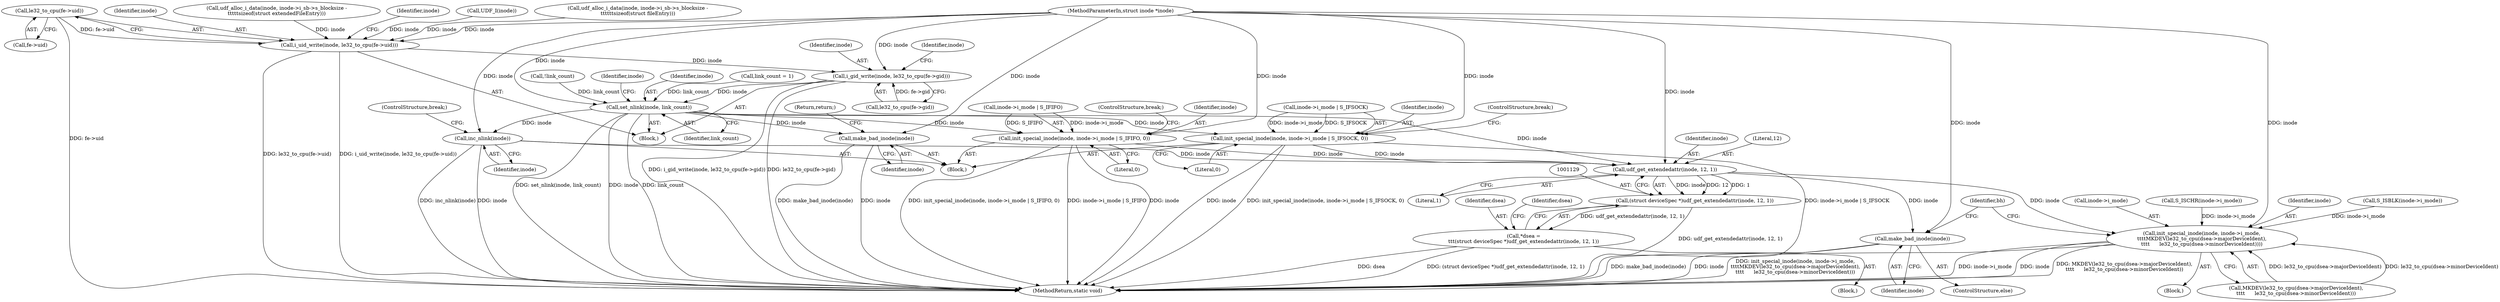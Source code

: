 digraph "0_linux_c03aa9f6e1f938618e6db2e23afef0574efeeb65@pointer" {
"1000573" [label="(Call,le32_to_cpu(fe->uid))"];
"1000571" [label="(Call,i_uid_write(inode, le32_to_cpu(fe->uid)))"];
"1000605" [label="(Call,i_gid_write(inode, le32_to_cpu(fe->gid)))"];
"1000713" [label="(Call,set_nlink(inode, link_count))"];
"1000980" [label="(Call,inc_nlink(inode))"];
"1001130" [label="(Call,udf_get_extendedattr(inode, 12, 1))"];
"1001128" [label="(Call,(struct deviceSpec *)udf_get_extendedattr(inode, 12, 1))"];
"1001126" [label="(Call,*dsea =\n\t\t\t(struct deviceSpec *)udf_get_extendedattr(inode, 12, 1))"];
"1001137" [label="(Call,init_special_inode(inode, inode->i_mode,\n\t\t\t\tMKDEV(le32_to_cpu(dsea->majorDeviceIdent),\n\t\t\t\t      le32_to_cpu(dsea->minorDeviceIdent))))"];
"1001152" [label="(Call,make_bad_inode(inode))"];
"1001043" [label="(Call,init_special_inode(inode, inode->i_mode | S_IFIFO, 0))"];
"1001053" [label="(Call,init_special_inode(inode, inode->i_mode | S_IFSOCK, 0))"];
"1001111" [label="(Call,make_bad_inode(inode))"];
"1000708" [label="(Call,!link_count)"];
"1001061" [label="(ControlStructure,break;)"];
"1000980" [label="(Call,inc_nlink(inode))"];
"1001050" [label="(Literal,0)"];
"1001128" [label="(Call,(struct deviceSpec *)udf_get_extendedattr(inode, 12, 1))"];
"1001138" [label="(Identifier,inode)"];
"1001055" [label="(Call,inode->i_mode | S_IFSOCK)"];
"1000616" [label="(Identifier,inode)"];
"1001113" [label="(Return,return;)"];
"1001051" [label="(ControlStructure,break;)"];
"1000572" [label="(Identifier,inode)"];
"1001126" [label="(Call,*dsea =\n\t\t\t(struct deviceSpec *)udf_get_extendedattr(inode, 12, 1))"];
"1000574" [label="(Call,fe->uid)"];
"1000961" [label="(Block,)"];
"1000571" [label="(Call,i_uid_write(inode, le32_to_cpu(fe->uid)))"];
"1001127" [label="(Identifier,dsea)"];
"1000607" [label="(Call,le32_to_cpu(fe->gid))"];
"1001136" [label="(Block,)"];
"1001053" [label="(Call,init_special_inode(inode, inode->i_mode | S_IFSOCK, 0))"];
"1000605" [label="(Call,i_gid_write(inode, le32_to_cpu(fe->gid)))"];
"1000105" [label="(Block,)"];
"1001120" [label="(Call,S_ISBLK(inode->i_mode))"];
"1001060" [label="(Literal,0)"];
"1001137" [label="(Call,init_special_inode(inode, inode->i_mode,\n\t\t\t\tMKDEV(le32_to_cpu(dsea->majorDeviceIdent),\n\t\t\t\t      le32_to_cpu(dsea->minorDeviceIdent))))"];
"1000718" [label="(Identifier,inode)"];
"1001130" [label="(Call,udf_get_extendedattr(inode, 12, 1))"];
"1001135" [label="(Identifier,dsea)"];
"1001044" [label="(Identifier,inode)"];
"1001054" [label="(Identifier,inode)"];
"1001142" [label="(Call,MKDEV(le32_to_cpu(dsea->majorDeviceIdent),\n\t\t\t\t      le32_to_cpu(dsea->minorDeviceIdent)))"];
"1000981" [label="(Identifier,inode)"];
"1001133" [label="(Literal,1)"];
"1000714" [label="(Identifier,inode)"];
"1001139" [label="(Call,inode->i_mode)"];
"1001131" [label="(Identifier,inode)"];
"1001152" [label="(Call,make_bad_inode(inode))"];
"1001045" [label="(Call,inode->i_mode | S_IFIFO)"];
"1000407" [label="(Call,udf_alloc_i_data(inode, inode->i_sb->s_blocksize -\n\t\t\t\t\tsizeof(struct extendedFileEntry)))"];
"1000710" [label="(Call,link_count = 1)"];
"1001043" [label="(Call,init_special_inode(inode, inode->i_mode | S_IFIFO, 0))"];
"1001155" [label="(Identifier,bh)"];
"1000582" [label="(Identifier,inode)"];
"1001112" [label="(Identifier,inode)"];
"1001151" [label="(ControlStructure,else)"];
"1000116" [label="(Call,UDF_I(inode))"];
"1001111" [label="(Call,make_bad_inode(inode))"];
"1000713" [label="(Call,set_nlink(inode, link_count))"];
"1000982" [label="(ControlStructure,break;)"];
"1001124" [label="(Block,)"];
"1000104" [label="(MethodParameterIn,struct inode *inode)"];
"1001156" [label="(MethodReturn,static void)"];
"1001153" [label="(Identifier,inode)"];
"1000606" [label="(Identifier,inode)"];
"1000573" [label="(Call,le32_to_cpu(fe->uid))"];
"1001132" [label="(Literal,12)"];
"1000715" [label="(Identifier,link_count)"];
"1000463" [label="(Call,udf_alloc_i_data(inode, inode->i_sb->s_blocksize -\n\t\t\t\t\t\tsizeof(struct fileEntry)))"];
"1001116" [label="(Call,S_ISCHR(inode->i_mode))"];
"1000573" -> "1000571"  [label="AST: "];
"1000573" -> "1000574"  [label="CFG: "];
"1000574" -> "1000573"  [label="AST: "];
"1000571" -> "1000573"  [label="CFG: "];
"1000573" -> "1001156"  [label="DDG: fe->uid"];
"1000573" -> "1000571"  [label="DDG: fe->uid"];
"1000571" -> "1000105"  [label="AST: "];
"1000572" -> "1000571"  [label="AST: "];
"1000582" -> "1000571"  [label="CFG: "];
"1000571" -> "1001156"  [label="DDG: i_uid_write(inode, le32_to_cpu(fe->uid))"];
"1000571" -> "1001156"  [label="DDG: le32_to_cpu(fe->uid)"];
"1000116" -> "1000571"  [label="DDG: inode"];
"1000407" -> "1000571"  [label="DDG: inode"];
"1000463" -> "1000571"  [label="DDG: inode"];
"1000104" -> "1000571"  [label="DDG: inode"];
"1000571" -> "1000605"  [label="DDG: inode"];
"1000605" -> "1000105"  [label="AST: "];
"1000605" -> "1000607"  [label="CFG: "];
"1000606" -> "1000605"  [label="AST: "];
"1000607" -> "1000605"  [label="AST: "];
"1000616" -> "1000605"  [label="CFG: "];
"1000605" -> "1001156"  [label="DDG: le32_to_cpu(fe->gid)"];
"1000605" -> "1001156"  [label="DDG: i_gid_write(inode, le32_to_cpu(fe->gid))"];
"1000104" -> "1000605"  [label="DDG: inode"];
"1000607" -> "1000605"  [label="DDG: fe->gid"];
"1000605" -> "1000713"  [label="DDG: inode"];
"1000713" -> "1000105"  [label="AST: "];
"1000713" -> "1000715"  [label="CFG: "];
"1000714" -> "1000713"  [label="AST: "];
"1000715" -> "1000713"  [label="AST: "];
"1000718" -> "1000713"  [label="CFG: "];
"1000713" -> "1001156"  [label="DDG: inode"];
"1000713" -> "1001156"  [label="DDG: link_count"];
"1000713" -> "1001156"  [label="DDG: set_nlink(inode, link_count)"];
"1000104" -> "1000713"  [label="DDG: inode"];
"1000708" -> "1000713"  [label="DDG: link_count"];
"1000710" -> "1000713"  [label="DDG: link_count"];
"1000713" -> "1000980"  [label="DDG: inode"];
"1000713" -> "1001043"  [label="DDG: inode"];
"1000713" -> "1001053"  [label="DDG: inode"];
"1000713" -> "1001111"  [label="DDG: inode"];
"1000713" -> "1001130"  [label="DDG: inode"];
"1000980" -> "1000961"  [label="AST: "];
"1000980" -> "1000981"  [label="CFG: "];
"1000981" -> "1000980"  [label="AST: "];
"1000982" -> "1000980"  [label="CFG: "];
"1000980" -> "1001156"  [label="DDG: inode"];
"1000980" -> "1001156"  [label="DDG: inc_nlink(inode)"];
"1000104" -> "1000980"  [label="DDG: inode"];
"1000980" -> "1001130"  [label="DDG: inode"];
"1001130" -> "1001128"  [label="AST: "];
"1001130" -> "1001133"  [label="CFG: "];
"1001131" -> "1001130"  [label="AST: "];
"1001132" -> "1001130"  [label="AST: "];
"1001133" -> "1001130"  [label="AST: "];
"1001128" -> "1001130"  [label="CFG: "];
"1001130" -> "1001128"  [label="DDG: inode"];
"1001130" -> "1001128"  [label="DDG: 12"];
"1001130" -> "1001128"  [label="DDG: 1"];
"1001043" -> "1001130"  [label="DDG: inode"];
"1001053" -> "1001130"  [label="DDG: inode"];
"1000104" -> "1001130"  [label="DDG: inode"];
"1001130" -> "1001137"  [label="DDG: inode"];
"1001130" -> "1001152"  [label="DDG: inode"];
"1001128" -> "1001126"  [label="AST: "];
"1001129" -> "1001128"  [label="AST: "];
"1001126" -> "1001128"  [label="CFG: "];
"1001128" -> "1001156"  [label="DDG: udf_get_extendedattr(inode, 12, 1)"];
"1001128" -> "1001126"  [label="DDG: udf_get_extendedattr(inode, 12, 1)"];
"1001126" -> "1001124"  [label="AST: "];
"1001127" -> "1001126"  [label="AST: "];
"1001135" -> "1001126"  [label="CFG: "];
"1001126" -> "1001156"  [label="DDG: dsea"];
"1001126" -> "1001156"  [label="DDG: (struct deviceSpec *)udf_get_extendedattr(inode, 12, 1)"];
"1001137" -> "1001136"  [label="AST: "];
"1001137" -> "1001142"  [label="CFG: "];
"1001138" -> "1001137"  [label="AST: "];
"1001139" -> "1001137"  [label="AST: "];
"1001142" -> "1001137"  [label="AST: "];
"1001155" -> "1001137"  [label="CFG: "];
"1001137" -> "1001156"  [label="DDG: init_special_inode(inode, inode->i_mode,\n\t\t\t\tMKDEV(le32_to_cpu(dsea->majorDeviceIdent),\n\t\t\t\t      le32_to_cpu(dsea->minorDeviceIdent)))"];
"1001137" -> "1001156"  [label="DDG: inode->i_mode"];
"1001137" -> "1001156"  [label="DDG: inode"];
"1001137" -> "1001156"  [label="DDG: MKDEV(le32_to_cpu(dsea->majorDeviceIdent),\n\t\t\t\t      le32_to_cpu(dsea->minorDeviceIdent))"];
"1000104" -> "1001137"  [label="DDG: inode"];
"1001120" -> "1001137"  [label="DDG: inode->i_mode"];
"1001116" -> "1001137"  [label="DDG: inode->i_mode"];
"1001142" -> "1001137"  [label="DDG: le32_to_cpu(dsea->majorDeviceIdent)"];
"1001142" -> "1001137"  [label="DDG: le32_to_cpu(dsea->minorDeviceIdent)"];
"1001152" -> "1001151"  [label="AST: "];
"1001152" -> "1001153"  [label="CFG: "];
"1001153" -> "1001152"  [label="AST: "];
"1001155" -> "1001152"  [label="CFG: "];
"1001152" -> "1001156"  [label="DDG: make_bad_inode(inode)"];
"1001152" -> "1001156"  [label="DDG: inode"];
"1000104" -> "1001152"  [label="DDG: inode"];
"1001043" -> "1000961"  [label="AST: "];
"1001043" -> "1001050"  [label="CFG: "];
"1001044" -> "1001043"  [label="AST: "];
"1001045" -> "1001043"  [label="AST: "];
"1001050" -> "1001043"  [label="AST: "];
"1001051" -> "1001043"  [label="CFG: "];
"1001043" -> "1001156"  [label="DDG: inode->i_mode | S_IFIFO"];
"1001043" -> "1001156"  [label="DDG: inode"];
"1001043" -> "1001156"  [label="DDG: init_special_inode(inode, inode->i_mode | S_IFIFO, 0)"];
"1000104" -> "1001043"  [label="DDG: inode"];
"1001045" -> "1001043"  [label="DDG: inode->i_mode"];
"1001045" -> "1001043"  [label="DDG: S_IFIFO"];
"1001053" -> "1000961"  [label="AST: "];
"1001053" -> "1001060"  [label="CFG: "];
"1001054" -> "1001053"  [label="AST: "];
"1001055" -> "1001053"  [label="AST: "];
"1001060" -> "1001053"  [label="AST: "];
"1001061" -> "1001053"  [label="CFG: "];
"1001053" -> "1001156"  [label="DDG: inode->i_mode | S_IFSOCK"];
"1001053" -> "1001156"  [label="DDG: inode"];
"1001053" -> "1001156"  [label="DDG: init_special_inode(inode, inode->i_mode | S_IFSOCK, 0)"];
"1000104" -> "1001053"  [label="DDG: inode"];
"1001055" -> "1001053"  [label="DDG: inode->i_mode"];
"1001055" -> "1001053"  [label="DDG: S_IFSOCK"];
"1001111" -> "1000961"  [label="AST: "];
"1001111" -> "1001112"  [label="CFG: "];
"1001112" -> "1001111"  [label="AST: "];
"1001113" -> "1001111"  [label="CFG: "];
"1001111" -> "1001156"  [label="DDG: make_bad_inode(inode)"];
"1001111" -> "1001156"  [label="DDG: inode"];
"1000104" -> "1001111"  [label="DDG: inode"];
}
